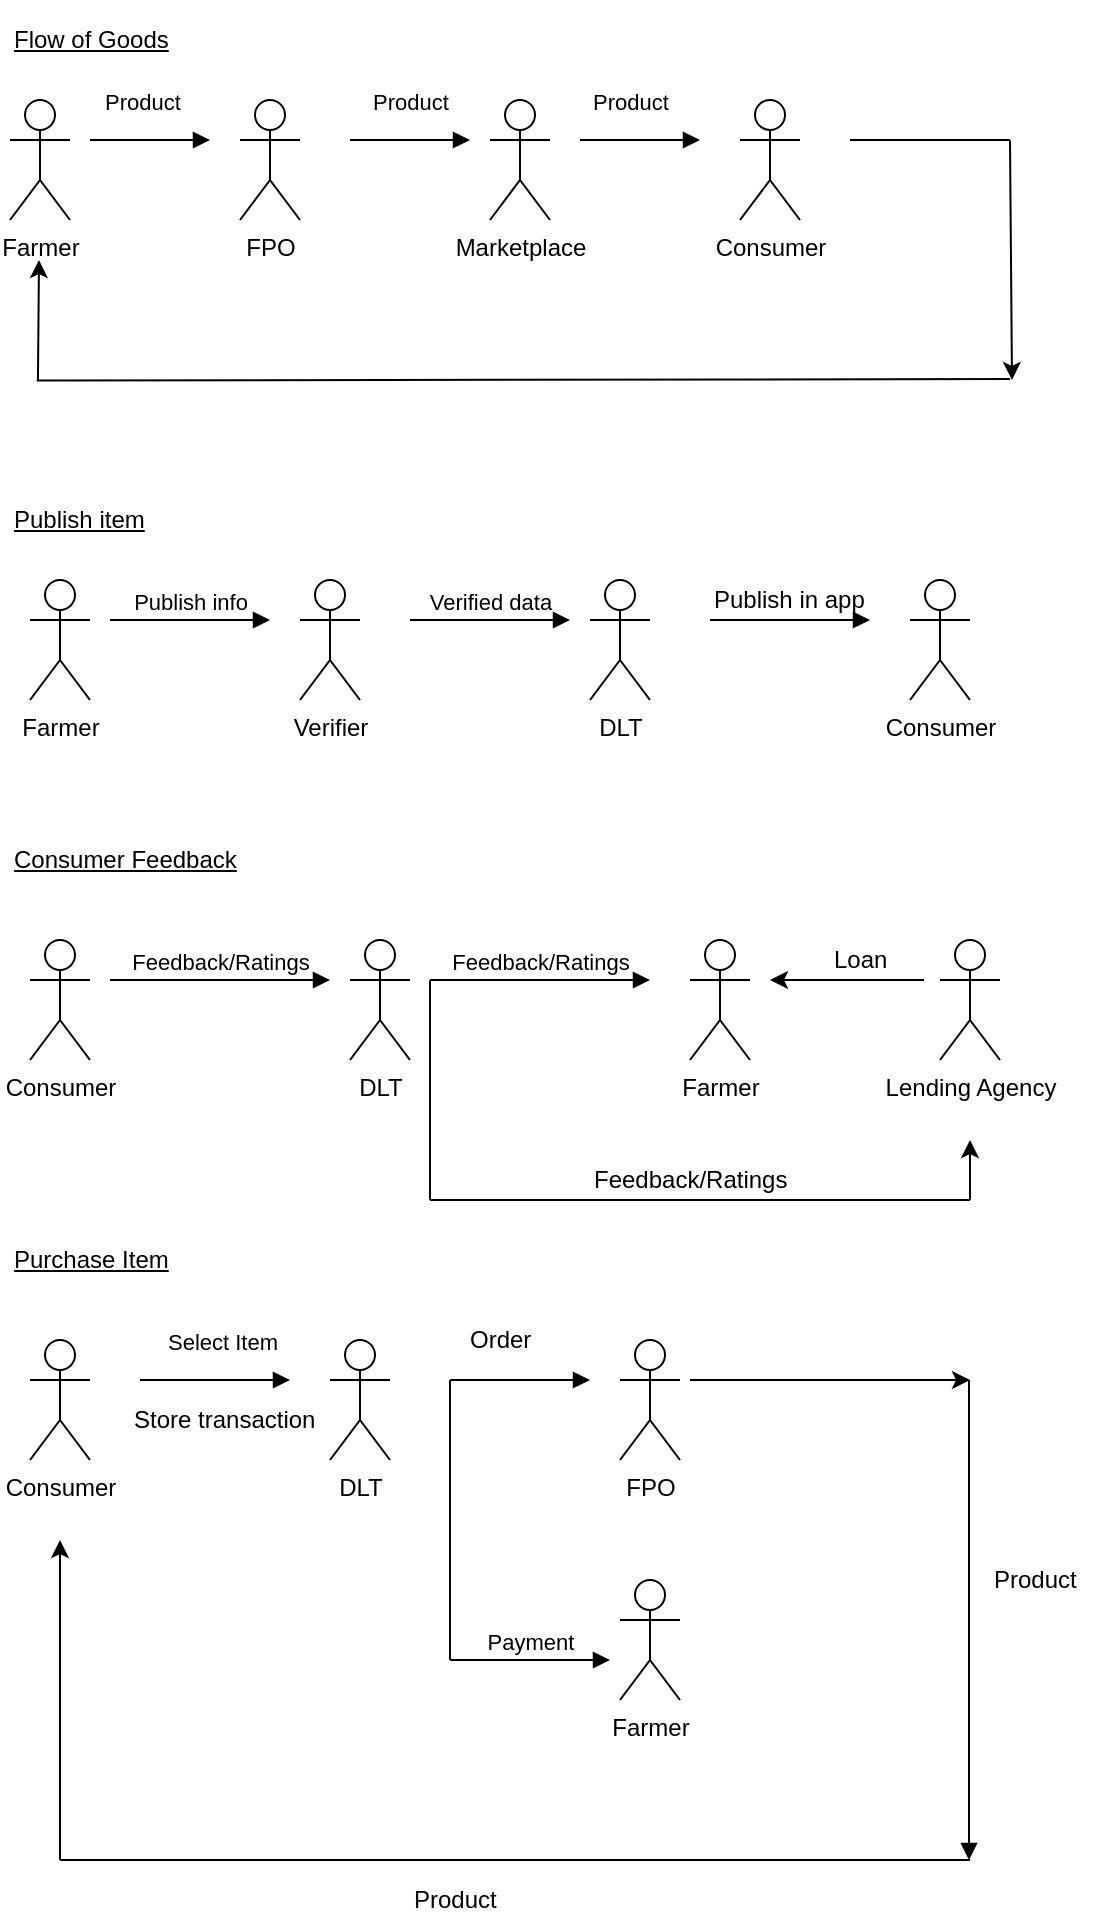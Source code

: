 <mxfile version="12.2.0" type="github" pages="1">
  <diagram id="hOwv_71z-ZH2JiWc96Eu" name="Page-1">
    <mxGraphModel dx="1915" dy="606" grid="1" gridSize="10" guides="1" tooltips="1" connect="1" arrows="0" fold="1" page="1" pageScale="1" pageWidth="827" pageHeight="1169" math="0" shadow="0">
      <root>
        <mxCell id="0"/>
        <mxCell id="1" parent="0"/>
        <mxCell id="Q5uY13rDue1mxdyWcyZN-15" value="Farmer" style="shape=umlActor;verticalLabelPosition=bottom;labelBackgroundColor=#ffffff;verticalAlign=top;html=1;" parent="1" vertex="1">
          <mxGeometry y="120" width="30" height="60" as="geometry"/>
        </mxCell>
        <mxCell id="Q5uY13rDue1mxdyWcyZN-17" value="Product" style="html=1;verticalAlign=bottom;endArrow=block;" parent="1" edge="1">
          <mxGeometry x="-0.143" y="10" width="80" relative="1" as="geometry">
            <mxPoint x="40" y="140" as="sourcePoint"/>
            <mxPoint x="100" y="140" as="targetPoint"/>
            <mxPoint as="offset"/>
          </mxGeometry>
        </mxCell>
        <mxCell id="Q5uY13rDue1mxdyWcyZN-18" value="FPO" style="shape=umlActor;verticalLabelPosition=bottom;labelBackgroundColor=#ffffff;verticalAlign=top;html=1;" parent="1" vertex="1">
          <mxGeometry x="115" y="120" width="30" height="60" as="geometry"/>
        </mxCell>
        <mxCell id="Q5uY13rDue1mxdyWcyZN-19" value="Product" style="html=1;verticalAlign=bottom;endArrow=block;" parent="1" edge="1">
          <mxGeometry y="10" width="80" relative="1" as="geometry">
            <mxPoint x="170" y="140" as="sourcePoint"/>
            <mxPoint x="230" y="140" as="targetPoint"/>
            <mxPoint as="offset"/>
          </mxGeometry>
        </mxCell>
        <mxCell id="Q5uY13rDue1mxdyWcyZN-20" value="Marketplace" style="shape=umlActor;verticalLabelPosition=bottom;labelBackgroundColor=#ffffff;verticalAlign=top;html=1;" parent="1" vertex="1">
          <mxGeometry x="240" y="120" width="30" height="60" as="geometry"/>
        </mxCell>
        <mxCell id="Q5uY13rDue1mxdyWcyZN-21" value="Consumer" style="shape=umlActor;verticalLabelPosition=bottom;labelBackgroundColor=#ffffff;verticalAlign=top;html=1;" parent="1" vertex="1">
          <mxGeometry x="365" y="120" width="30" height="60" as="geometry"/>
        </mxCell>
        <mxCell id="Q5uY13rDue1mxdyWcyZN-23" value="Product" style="html=1;verticalAlign=bottom;endArrow=block;" parent="1" edge="1">
          <mxGeometry x="-0.167" y="10" width="80" relative="1" as="geometry">
            <mxPoint x="285" y="140" as="sourcePoint"/>
            <mxPoint x="345" y="140" as="targetPoint"/>
            <mxPoint as="offset"/>
          </mxGeometry>
        </mxCell>
        <mxCell id="Q5uY13rDue1mxdyWcyZN-24" value="Farmer" style="shape=umlActor;verticalLabelPosition=bottom;labelBackgroundColor=#ffffff;verticalAlign=top;html=1;" parent="1" vertex="1">
          <mxGeometry x="10" y="360" width="30" height="60" as="geometry"/>
        </mxCell>
        <mxCell id="Q5uY13rDue1mxdyWcyZN-27" value="Publish info" style="html=1;verticalAlign=bottom;endArrow=block;" parent="1" edge="1">
          <mxGeometry width="80" relative="1" as="geometry">
            <mxPoint x="50" y="380" as="sourcePoint"/>
            <mxPoint x="130" y="380" as="targetPoint"/>
          </mxGeometry>
        </mxCell>
        <mxCell id="Q5uY13rDue1mxdyWcyZN-28" value="Verifier" style="shape=umlActor;verticalLabelPosition=bottom;labelBackgroundColor=#ffffff;verticalAlign=top;html=1;" parent="1" vertex="1">
          <mxGeometry x="145" y="360" width="30" height="60" as="geometry"/>
        </mxCell>
        <mxCell id="Q5uY13rDue1mxdyWcyZN-31" value="Verified data" style="html=1;verticalAlign=bottom;endArrow=block;" parent="1" edge="1">
          <mxGeometry width="80" relative="1" as="geometry">
            <mxPoint x="200" y="380" as="sourcePoint"/>
            <mxPoint x="280" y="380" as="targetPoint"/>
          </mxGeometry>
        </mxCell>
        <mxCell id="Q5uY13rDue1mxdyWcyZN-32" value="DLT" style="shape=umlActor;verticalLabelPosition=bottom;labelBackgroundColor=#ffffff;verticalAlign=top;html=1;" parent="1" vertex="1">
          <mxGeometry x="290" y="360" width="30" height="60" as="geometry"/>
        </mxCell>
        <mxCell id="Q5uY13rDue1mxdyWcyZN-33" value="" style="html=1;verticalAlign=bottom;endArrow=block;" parent="1" edge="1">
          <mxGeometry width="80" relative="1" as="geometry">
            <mxPoint x="350" y="380" as="sourcePoint"/>
            <mxPoint x="430" y="380" as="targetPoint"/>
          </mxGeometry>
        </mxCell>
        <mxCell id="Q5uY13rDue1mxdyWcyZN-34" value="Publish in app" style="text;html=1;resizable=0;points=[];autosize=1;align=left;verticalAlign=top;spacingTop=-4;" parent="1" vertex="1">
          <mxGeometry x="350" y="360" width="90" height="20" as="geometry"/>
        </mxCell>
        <mxCell id="Q5uY13rDue1mxdyWcyZN-35" value="Consumer" style="shape=umlActor;verticalLabelPosition=bottom;labelBackgroundColor=#ffffff;verticalAlign=top;html=1;" parent="1" vertex="1">
          <mxGeometry x="450" y="360" width="30" height="60" as="geometry"/>
        </mxCell>
        <mxCell id="Q5uY13rDue1mxdyWcyZN-36" value="Consumer" style="shape=umlActor;verticalLabelPosition=bottom;labelBackgroundColor=#ffffff;verticalAlign=top;html=1;" parent="1" vertex="1">
          <mxGeometry x="10" y="540" width="30" height="60" as="geometry"/>
        </mxCell>
        <mxCell id="Q5uY13rDue1mxdyWcyZN-37" value="Feedback/Ratings" style="html=1;verticalAlign=bottom;endArrow=block;" parent="1" edge="1">
          <mxGeometry width="80" relative="1" as="geometry">
            <mxPoint x="50" y="560" as="sourcePoint"/>
            <mxPoint x="160" y="560" as="targetPoint"/>
          </mxGeometry>
        </mxCell>
        <mxCell id="Q5uY13rDue1mxdyWcyZN-38" value="DLT" style="shape=umlActor;verticalLabelPosition=bottom;labelBackgroundColor=#ffffff;verticalAlign=top;html=1;" parent="1" vertex="1">
          <mxGeometry x="170" y="540" width="30" height="60" as="geometry"/>
        </mxCell>
        <mxCell id="Q5uY13rDue1mxdyWcyZN-40" value="Lending Agency" style="shape=umlActor;verticalLabelPosition=bottom;labelBackgroundColor=#ffffff;verticalAlign=top;html=1;" parent="1" vertex="1">
          <mxGeometry x="465" y="540" width="30" height="60" as="geometry"/>
        </mxCell>
        <mxCell id="Q5uY13rDue1mxdyWcyZN-41" value="Feedback/Ratings" style="html=1;verticalAlign=bottom;endArrow=block;" parent="1" edge="1">
          <mxGeometry width="80" relative="1" as="geometry">
            <mxPoint x="210" y="560" as="sourcePoint"/>
            <mxPoint x="320" y="560" as="targetPoint"/>
          </mxGeometry>
        </mxCell>
        <mxCell id="Q5uY13rDue1mxdyWcyZN-46" value="Flow of Goods" style="text;html=1;strokeColor=none;fillColor=none;align=left;verticalAlign=middle;whiteSpace=wrap;rounded=0;fontStyle=4" parent="1" vertex="1">
          <mxGeometry y="70" width="110" height="40" as="geometry"/>
        </mxCell>
        <mxCell id="Q5uY13rDue1mxdyWcyZN-48" value="Publish item" style="text;html=1;strokeColor=none;fillColor=none;align=left;verticalAlign=middle;whiteSpace=wrap;rounded=0;fontStyle=4" parent="1" vertex="1">
          <mxGeometry y="310" width="110" height="40" as="geometry"/>
        </mxCell>
        <mxCell id="Q5uY13rDue1mxdyWcyZN-50" value="Consumer Feedback" style="text;html=1;strokeColor=none;fillColor=none;align=left;verticalAlign=middle;whiteSpace=wrap;rounded=0;fontStyle=4" parent="1" vertex="1">
          <mxGeometry y="480" width="120" height="40" as="geometry"/>
        </mxCell>
        <mxCell id="Q5uY13rDue1mxdyWcyZN-51" value="Purchase Item" style="text;html=1;strokeColor=none;fillColor=none;align=left;verticalAlign=middle;whiteSpace=wrap;rounded=0;fontStyle=4" parent="1" vertex="1">
          <mxGeometry y="680" width="120" height="40" as="geometry"/>
        </mxCell>
        <mxCell id="Q5uY13rDue1mxdyWcyZN-52" value="Consumer" style="shape=umlActor;verticalLabelPosition=bottom;labelBackgroundColor=#ffffff;verticalAlign=top;html=1;" parent="1" vertex="1">
          <mxGeometry x="10" y="740" width="30" height="60" as="geometry"/>
        </mxCell>
        <mxCell id="Q5uY13rDue1mxdyWcyZN-54" value="Select Item" style="html=1;verticalAlign=bottom;endArrow=block;" parent="1" edge="1">
          <mxGeometry x="0.077" y="10" width="80" relative="1" as="geometry">
            <mxPoint x="65" y="760" as="sourcePoint"/>
            <mxPoint x="140" y="760" as="targetPoint"/>
            <mxPoint as="offset"/>
          </mxGeometry>
        </mxCell>
        <mxCell id="Q5uY13rDue1mxdyWcyZN-55" value="DLT" style="shape=umlActor;verticalLabelPosition=bottom;labelBackgroundColor=#ffffff;verticalAlign=top;html=1;" parent="1" vertex="1">
          <mxGeometry x="160" y="740" width="30" height="60" as="geometry"/>
        </mxCell>
        <mxCell id="Q5uY13rDue1mxdyWcyZN-56" value="" style="html=1;verticalAlign=bottom;endArrow=block;" parent="1" edge="1">
          <mxGeometry x="0.077" y="10" width="80" relative="1" as="geometry">
            <mxPoint x="220" y="760" as="sourcePoint"/>
            <mxPoint x="290" y="760" as="targetPoint"/>
            <mxPoint as="offset"/>
          </mxGeometry>
        </mxCell>
        <mxCell id="Q5uY13rDue1mxdyWcyZN-57" value="Store transaction" style="text;html=1;resizable=0;points=[];autosize=1;align=left;verticalAlign=top;spacingTop=-4;" parent="1" vertex="1">
          <mxGeometry x="60" y="770" width="100" height="20" as="geometry"/>
        </mxCell>
        <mxCell id="Q5uY13rDue1mxdyWcyZN-59" value="FPO" style="shape=umlActor;verticalLabelPosition=bottom;labelBackgroundColor=#ffffff;verticalAlign=top;html=1;" parent="1" vertex="1">
          <mxGeometry x="305" y="740" width="30" height="60" as="geometry"/>
        </mxCell>
        <mxCell id="Q5uY13rDue1mxdyWcyZN-60" value="Order" style="text;html=1;resizable=0;points=[];autosize=1;align=left;verticalAlign=top;spacingTop=-4;" parent="1" vertex="1">
          <mxGeometry x="227.5" y="730" width="50" height="20" as="geometry"/>
        </mxCell>
        <mxCell id="Q5uY13rDue1mxdyWcyZN-63" value="Farmer" style="shape=umlActor;verticalLabelPosition=bottom;labelBackgroundColor=#ffffff;verticalAlign=top;html=1;" parent="1" vertex="1">
          <mxGeometry x="305" y="860" width="30" height="60" as="geometry"/>
        </mxCell>
        <mxCell id="Q5uY13rDue1mxdyWcyZN-64" value="" style="endArrow=classic;html=1;" parent="1" edge="1">
          <mxGeometry width="50" height="50" relative="1" as="geometry">
            <mxPoint x="340" y="760" as="sourcePoint"/>
            <mxPoint x="480" y="760" as="targetPoint"/>
          </mxGeometry>
        </mxCell>
        <mxCell id="Q5uY13rDue1mxdyWcyZN-65" value="" style="html=1;verticalAlign=bottom;endArrow=block;" parent="1" edge="1">
          <mxGeometry width="80" relative="1" as="geometry">
            <mxPoint x="479.5" y="760" as="sourcePoint"/>
            <mxPoint x="479.5" y="1000" as="targetPoint"/>
          </mxGeometry>
        </mxCell>
        <mxCell id="Q5uY13rDue1mxdyWcyZN-66" value="Payment" style="html=1;verticalAlign=bottom;endArrow=block;" parent="1" edge="1">
          <mxGeometry width="80" relative="1" as="geometry">
            <mxPoint x="220" y="900" as="sourcePoint"/>
            <mxPoint x="300" y="900" as="targetPoint"/>
          </mxGeometry>
        </mxCell>
        <mxCell id="Q5uY13rDue1mxdyWcyZN-67" value="" style="endArrow=classic;html=1;" parent="1" edge="1">
          <mxGeometry width="50" height="50" relative="1" as="geometry">
            <mxPoint x="25" y="1000" as="sourcePoint"/>
            <mxPoint x="25" y="840" as="targetPoint"/>
          </mxGeometry>
        </mxCell>
        <mxCell id="8tSAmBWcvkuK8QL_IQVO-1" value="" style="endArrow=none;html=1;" edge="1" parent="1">
          <mxGeometry width="50" height="50" relative="1" as="geometry">
            <mxPoint x="220" y="900" as="sourcePoint"/>
            <mxPoint x="220" y="760" as="targetPoint"/>
          </mxGeometry>
        </mxCell>
        <mxCell id="8tSAmBWcvkuK8QL_IQVO-4" value="" style="endArrow=classic;html=1;" edge="1" parent="1">
          <mxGeometry width="50" height="50" relative="1" as="geometry">
            <mxPoint x="500" y="140" as="sourcePoint"/>
            <mxPoint x="501" y="260" as="targetPoint"/>
          </mxGeometry>
        </mxCell>
        <mxCell id="8tSAmBWcvkuK8QL_IQVO-5" value="" style="endArrow=none;html=1;" edge="1" parent="1">
          <mxGeometry width="50" height="50" relative="1" as="geometry">
            <mxPoint x="420" y="140" as="sourcePoint"/>
            <mxPoint x="500" y="140" as="targetPoint"/>
          </mxGeometry>
        </mxCell>
        <mxCell id="8tSAmBWcvkuK8QL_IQVO-6" value="" style="endArrow=classic;html=1;exitX=0.127;exitY=0;exitDx=0;exitDy=0;exitPerimeter=0;" edge="1" parent="1">
          <mxGeometry width="50" height="50" relative="1" as="geometry">
            <mxPoint x="13.97" y="260" as="sourcePoint"/>
            <mxPoint x="14.5" y="200" as="targetPoint"/>
          </mxGeometry>
        </mxCell>
        <mxCell id="8tSAmBWcvkuK8QL_IQVO-7" value="" style="endArrow=none;html=1;exitX=0.121;exitY=0.007;exitDx=0;exitDy=0;exitPerimeter=0;" edge="1" parent="1">
          <mxGeometry width="50" height="50" relative="1" as="geometry">
            <mxPoint x="13.31" y="260.28" as="sourcePoint"/>
            <mxPoint x="500" y="259.5" as="targetPoint"/>
          </mxGeometry>
        </mxCell>
        <mxCell id="8tSAmBWcvkuK8QL_IQVO-9" value="" style="endArrow=none;html=1;" edge="1" parent="1">
          <mxGeometry width="50" height="50" relative="1" as="geometry">
            <mxPoint x="210" y="670" as="sourcePoint"/>
            <mxPoint x="210" y="560" as="targetPoint"/>
          </mxGeometry>
        </mxCell>
        <mxCell id="8tSAmBWcvkuK8QL_IQVO-10" value="" style="endArrow=none;html=1;" edge="1" parent="1">
          <mxGeometry width="50" height="50" relative="1" as="geometry">
            <mxPoint x="210" y="670" as="sourcePoint"/>
            <mxPoint x="480" y="670" as="targetPoint"/>
          </mxGeometry>
        </mxCell>
        <mxCell id="8tSAmBWcvkuK8QL_IQVO-11" value="" style="endArrow=classic;html=1;" edge="1" parent="1">
          <mxGeometry width="50" height="50" relative="1" as="geometry">
            <mxPoint x="457" y="560" as="sourcePoint"/>
            <mxPoint x="380" y="560" as="targetPoint"/>
          </mxGeometry>
        </mxCell>
        <mxCell id="8tSAmBWcvkuK8QL_IQVO-15" value="Farmer" style="shape=umlActor;verticalLabelPosition=bottom;labelBackgroundColor=#ffffff;verticalAlign=top;html=1;" vertex="1" parent="1">
          <mxGeometry x="340" y="540" width="30" height="60" as="geometry"/>
        </mxCell>
        <mxCell id="8tSAmBWcvkuK8QL_IQVO-16" value="" style="endArrow=classic;html=1;" edge="1" parent="1">
          <mxGeometry width="50" height="50" relative="1" as="geometry">
            <mxPoint x="480" y="670" as="sourcePoint"/>
            <mxPoint x="480" y="640" as="targetPoint"/>
          </mxGeometry>
        </mxCell>
        <mxCell id="8tSAmBWcvkuK8QL_IQVO-19" value="Feedback/Ratings" style="text;html=1;resizable=0;points=[];autosize=1;align=left;verticalAlign=top;spacingTop=-4;" vertex="1" parent="1">
          <mxGeometry x="290" y="650" width="110" height="20" as="geometry"/>
        </mxCell>
        <mxCell id="8tSAmBWcvkuK8QL_IQVO-20" value="Loan" style="text;html=1;resizable=0;points=[];autosize=1;align=left;verticalAlign=top;spacingTop=-4;" vertex="1" parent="1">
          <mxGeometry x="410" y="540" width="40" height="20" as="geometry"/>
        </mxCell>
        <mxCell id="8tSAmBWcvkuK8QL_IQVO-21" value="" style="endArrow=none;html=1;" edge="1" parent="1">
          <mxGeometry width="50" height="50" relative="1" as="geometry">
            <mxPoint x="25" y="1000" as="sourcePoint"/>
            <mxPoint x="480" y="1000" as="targetPoint"/>
          </mxGeometry>
        </mxCell>
        <mxCell id="8tSAmBWcvkuK8QL_IQVO-22" value="Product" style="text;html=1;resizable=0;points=[];autosize=1;align=left;verticalAlign=top;spacingTop=-4;" vertex="1" parent="1">
          <mxGeometry x="200" y="1010" width="60" height="20" as="geometry"/>
        </mxCell>
        <mxCell id="8tSAmBWcvkuK8QL_IQVO-23" value="Product" style="text;html=1;resizable=0;points=[];autosize=1;align=left;verticalAlign=top;spacingTop=-4;" vertex="1" parent="1">
          <mxGeometry x="490" y="850" width="60" height="20" as="geometry"/>
        </mxCell>
      </root>
    </mxGraphModel>
  </diagram>
</mxfile>
